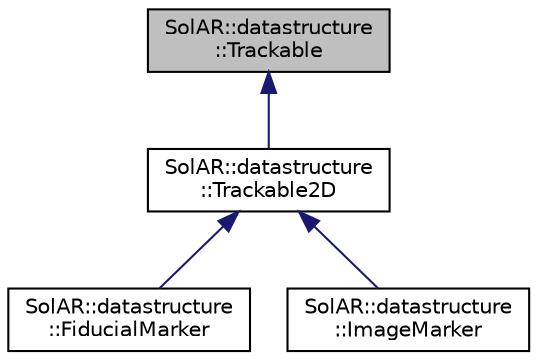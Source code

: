 digraph "SolAR::datastructure::Trackable"
{
 // LATEX_PDF_SIZE
  edge [fontname="Helvetica",fontsize="10",labelfontname="Helvetica",labelfontsize="10"];
  node [fontname="Helvetica",fontsize="10",shape=record];
  Node1 [label="SolAR::datastructure\l::Trackable",height=0.2,width=0.4,color="black", fillcolor="grey75", style="filled", fontcolor="black",tooltip="This abstract class defines the generic trackable datastructure."];
  Node1 -> Node2 [dir="back",color="midnightblue",fontsize="10",style="solid",fontname="Helvetica"];
  Node2 [label="SolAR::datastructure\l::Trackable2D",height=0.2,width=0.4,color="black", fillcolor="white", style="filled",URL="$class_sol_a_r_1_1datastructure_1_1_trackable2_d.html",tooltip="This abstract class defines the generic 2D trackable datastructure."];
  Node2 -> Node3 [dir="back",color="midnightblue",fontsize="10",style="solid",fontname="Helvetica"];
  Node3 [label="SolAR::datastructure\l::FiducialMarker",height=0.2,width=0.4,color="black", fillcolor="white", style="filled",URL="$class_sol_a_r_1_1datastructure_1_1_fiducial_marker.html",tooltip="This class defines a fiducial marker datastructure."];
  Node2 -> Node4 [dir="back",color="midnightblue",fontsize="10",style="solid",fontname="Helvetica"];
  Node4 [label="SolAR::datastructure\l::ImageMarker",height=0.2,width=0.4,color="black", fillcolor="white", style="filled",URL="$class_sol_a_r_1_1datastructure_1_1_image_marker.html",tooltip="This class defines a fiducial marker datastructure."];
}
